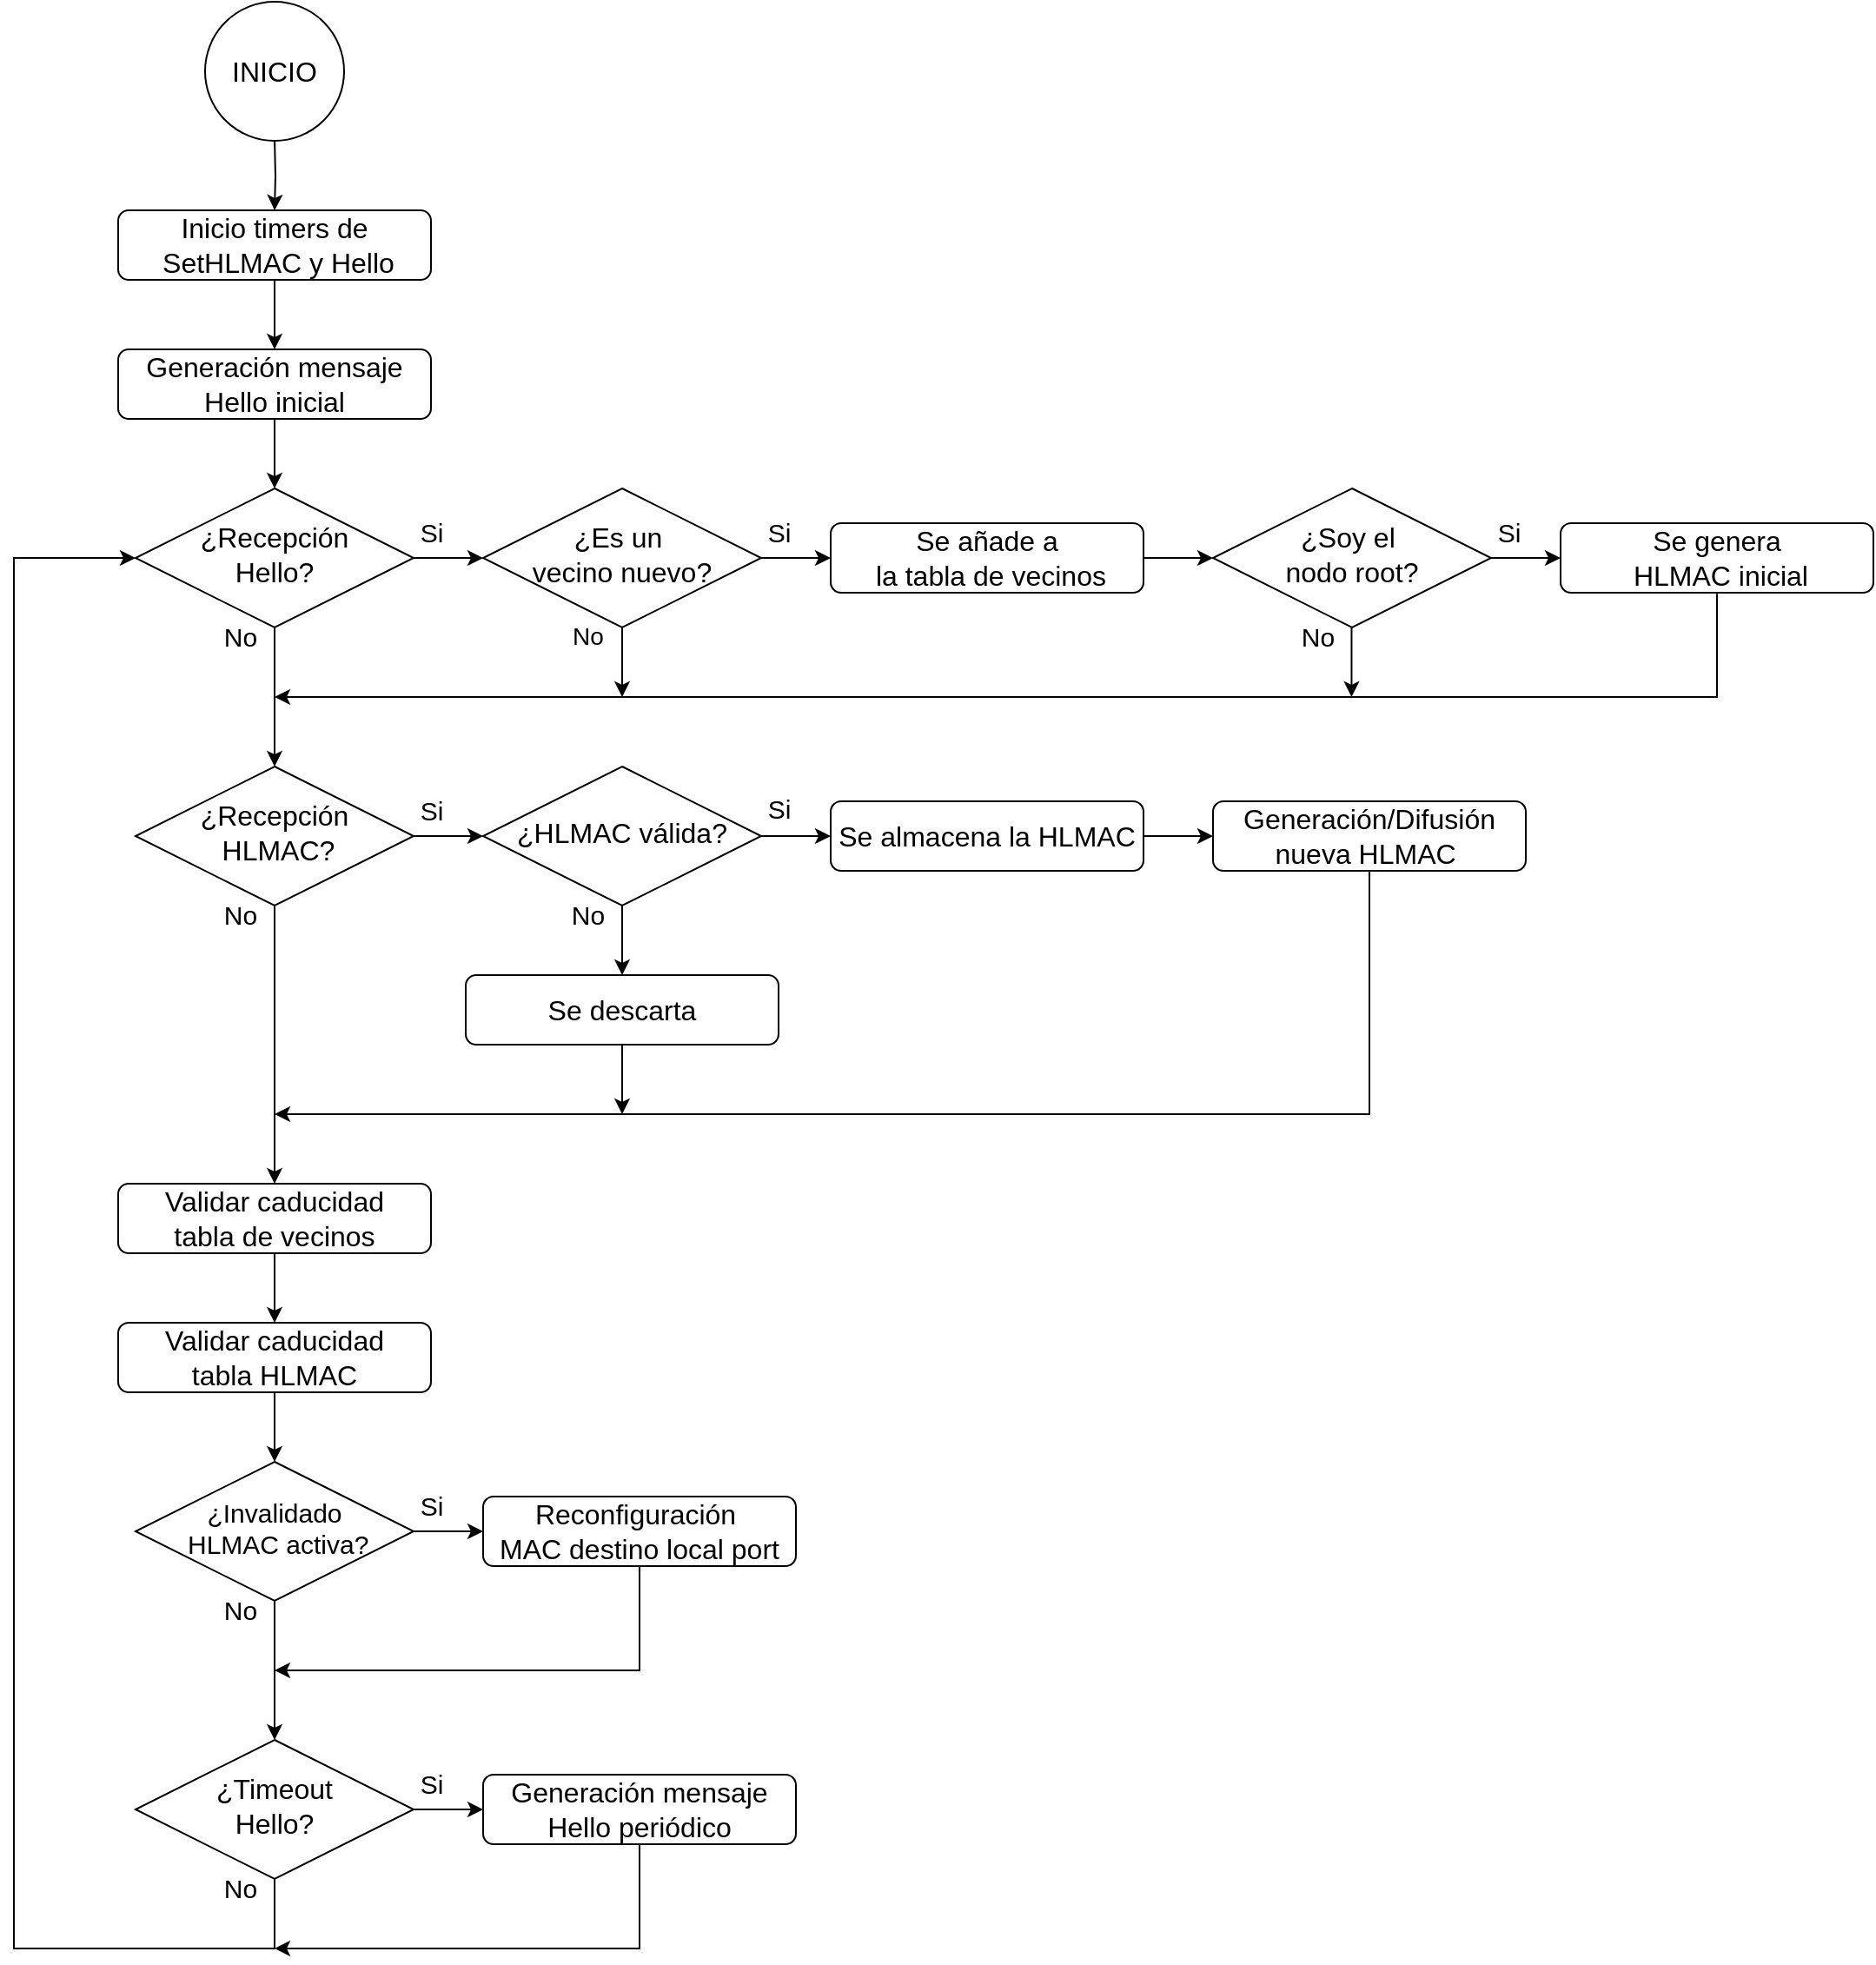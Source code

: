 <mxfile version="28.1.1">
  <diagram id="C5RBs43oDa-KdzZeNtuy" name="Page-1">
    <mxGraphModel dx="2852" dy="1502" grid="1" gridSize="10" guides="1" tooltips="1" connect="1" arrows="1" fold="1" page="1" pageScale="1" pageWidth="3300" pageHeight="4681" math="0" shadow="0">
      <root>
        <mxCell id="WIyWlLk6GJQsqaUBKTNV-0" />
        <mxCell id="WIyWlLk6GJQsqaUBKTNV-1" parent="WIyWlLk6GJQsqaUBKTNV-0" />
        <mxCell id="vkdgOAk_kCtbSEstNCdu-1" value="" style="edgeStyle=orthogonalEdgeStyle;rounded=0;orthogonalLoop=1;jettySize=auto;html=1;" parent="WIyWlLk6GJQsqaUBKTNV-1" edge="1">
          <mxGeometry relative="1" as="geometry">
            <mxPoint x="590" y="140" as="targetPoint" />
            <mxPoint x="590.04" y="100" as="sourcePoint" />
          </mxGeometry>
        </mxCell>
        <mxCell id="hhVuLrpiQq1MVMPwlTG4-17" value="" style="edgeStyle=orthogonalEdgeStyle;rounded=0;orthogonalLoop=1;jettySize=auto;html=1;" parent="WIyWlLk6GJQsqaUBKTNV-1" source="vkdgOAk_kCtbSEstNCdu-7" target="hhVuLrpiQq1MVMPwlTG4-16" edge="1">
          <mxGeometry relative="1" as="geometry" />
        </mxCell>
        <mxCell id="vkdgOAk_kCtbSEstNCdu-7" value="&lt;font style=&quot;font-size: 16px;&quot;&gt;Inicio timers de&lt;/font&gt;&lt;div&gt;&lt;font style=&quot;font-size: 16px;&quot;&gt;&amp;nbsp;SetHLMAC y Hello&lt;/font&gt;&lt;/div&gt;" style="rounded=1;whiteSpace=wrap;html=1;fontSize=12;glass=0;strokeWidth=1;shadow=0;" parent="WIyWlLk6GJQsqaUBKTNV-1" vertex="1">
          <mxGeometry x="500" y="140" width="180" height="40" as="geometry" />
        </mxCell>
        <mxCell id="hhVuLrpiQq1MVMPwlTG4-21" value="" style="edgeStyle=orthogonalEdgeStyle;rounded=0;orthogonalLoop=1;jettySize=auto;html=1;" parent="WIyWlLk6GJQsqaUBKTNV-1" source="hhVuLrpiQq1MVMPwlTG4-7" target="hhVuLrpiQq1MVMPwlTG4-20" edge="1">
          <mxGeometry relative="1" as="geometry" />
        </mxCell>
        <mxCell id="hhVuLrpiQq1MVMPwlTG4-7" value="&lt;font style=&quot;font-size: 16px;&quot;&gt;¿Recepción&lt;/font&gt;&lt;div&gt;&lt;font style=&quot;font-size: 16px;&quot;&gt;Hello?&lt;/font&gt;&lt;/div&gt;" style="rhombus;whiteSpace=wrap;html=1;shadow=0;fontFamily=Helvetica;fontSize=12;align=center;strokeWidth=1;spacing=6;spacingTop=-4;" parent="WIyWlLk6GJQsqaUBKTNV-1" vertex="1">
          <mxGeometry x="510" y="300" width="160" height="80" as="geometry" />
        </mxCell>
        <mxCell id="oz4ESmIcj8PX9ecD3wko-1" value="" style="edgeStyle=orthogonalEdgeStyle;rounded=0;orthogonalLoop=1;jettySize=auto;html=1;entryX=0.5;entryY=0;entryDx=0;entryDy=0;" edge="1" parent="WIyWlLk6GJQsqaUBKTNV-1" source="hhVuLrpiQq1MVMPwlTG4-16" target="hhVuLrpiQq1MVMPwlTG4-7">
          <mxGeometry relative="1" as="geometry">
            <mxPoint x="590" y="300" as="targetPoint" />
          </mxGeometry>
        </mxCell>
        <mxCell id="hhVuLrpiQq1MVMPwlTG4-16" value="&lt;font style=&quot;font-size: 16px;&quot;&gt;Generación mensaje&lt;/font&gt;&lt;div&gt;&lt;font style=&quot;font-size: 16px;&quot;&gt;Hello inicial&lt;/font&gt;&lt;/div&gt;" style="rounded=1;whiteSpace=wrap;html=1;fontSize=12;glass=0;strokeWidth=1;shadow=0;" parent="WIyWlLk6GJQsqaUBKTNV-1" vertex="1">
          <mxGeometry x="500" y="220" width="180" height="40" as="geometry" />
        </mxCell>
        <mxCell id="hhVuLrpiQq1MVMPwlTG4-20" value="&lt;font style=&quot;font-size: 16px;&quot;&gt;¿Recepción&lt;/font&gt;&lt;div&gt;&lt;font style=&quot;font-size: 16px;&quot;&gt;&amp;nbsp;HLMAC?&lt;/font&gt;&lt;/div&gt;" style="rhombus;whiteSpace=wrap;html=1;shadow=0;fontFamily=Helvetica;fontSize=12;align=center;strokeWidth=1;spacing=6;spacingTop=-4;" parent="WIyWlLk6GJQsqaUBKTNV-1" vertex="1">
          <mxGeometry x="510" y="460" width="160" height="80" as="geometry" />
        </mxCell>
        <mxCell id="hhVuLrpiQq1MVMPwlTG4-23" value="&lt;font style=&quot;font-size: 15px;&quot;&gt;No&lt;/font&gt;" style="text;html=1;align=center;verticalAlign=middle;resizable=0;points=[];autosize=1;strokeColor=none;fillColor=none;" parent="WIyWlLk6GJQsqaUBKTNV-1" vertex="1">
          <mxGeometry x="550" y="370" width="40" height="30" as="geometry" />
        </mxCell>
        <mxCell id="hhVuLrpiQq1MVMPwlTG4-24" value="&lt;font style=&quot;font-size: 15px;&quot;&gt;Si&lt;/font&gt;" style="text;html=1;align=center;verticalAlign=middle;resizable=0;points=[];autosize=1;strokeColor=none;fillColor=none;" parent="WIyWlLk6GJQsqaUBKTNV-1" vertex="1">
          <mxGeometry x="660" y="310" width="40" height="30" as="geometry" />
        </mxCell>
        <mxCell id="hhVuLrpiQq1MVMPwlTG4-25" value="&lt;font style=&quot;font-size: 16px;&quot;&gt;Se añade a&lt;/font&gt;&lt;div&gt;&lt;font style=&quot;font-size: 16px;&quot;&gt;&amp;nbsp;la tabla de vecinos&lt;/font&gt;&lt;/div&gt;" style="rounded=1;whiteSpace=wrap;html=1;fontSize=12;glass=0;strokeWidth=1;shadow=0;" parent="WIyWlLk6GJQsqaUBKTNV-1" vertex="1">
          <mxGeometry x="910" y="320" width="180" height="40" as="geometry" />
        </mxCell>
        <mxCell id="hhVuLrpiQq1MVMPwlTG4-30" value="&lt;font style=&quot;font-size: 16px;&quot;&gt;Se descarta&lt;/font&gt;" style="rounded=1;whiteSpace=wrap;html=1;fontSize=12;glass=0;strokeWidth=1;shadow=0;" parent="WIyWlLk6GJQsqaUBKTNV-1" vertex="1">
          <mxGeometry x="700" y="580" width="180" height="40" as="geometry" />
        </mxCell>
        <mxCell id="hhVuLrpiQq1MVMPwlTG4-45" value="&lt;font style=&quot;font-size: 16px;&quot;&gt;Se genera&lt;/font&gt;&lt;div&gt;&lt;font style=&quot;font-size: 16px;&quot;&gt;&amp;nbsp;HLMAC inicial&lt;/font&gt;&lt;/div&gt;" style="rounded=1;whiteSpace=wrap;html=1;fontSize=12;glass=0;strokeWidth=1;shadow=0;" parent="WIyWlLk6GJQsqaUBKTNV-1" vertex="1">
          <mxGeometry x="1330" y="320" width="180" height="40" as="geometry" />
        </mxCell>
        <mxCell id="hhVuLrpiQq1MVMPwlTG4-53" value="" style="edgeStyle=orthogonalEdgeStyle;rounded=0;orthogonalLoop=1;jettySize=auto;html=1;" parent="WIyWlLk6GJQsqaUBKTNV-1" source="hhVuLrpiQq1MVMPwlTG4-52" target="hhVuLrpiQq1MVMPwlTG4-25" edge="1">
          <mxGeometry relative="1" as="geometry" />
        </mxCell>
        <mxCell id="hhVuLrpiQq1MVMPwlTG4-52" value="&lt;font style=&quot;font-size: 16px;&quot;&gt;¿Es un&amp;nbsp;&lt;/font&gt;&lt;div&gt;&lt;font style=&quot;font-size: 16px;&quot;&gt;vecino nuevo?&lt;/font&gt;&lt;/div&gt;" style="rhombus;whiteSpace=wrap;html=1;shadow=0;fontFamily=Helvetica;fontSize=12;align=center;strokeWidth=1;spacing=6;spacingTop=-4;" parent="WIyWlLk6GJQsqaUBKTNV-1" vertex="1">
          <mxGeometry x="710" y="300" width="160" height="80" as="geometry" />
        </mxCell>
        <mxCell id="hhVuLrpiQq1MVMPwlTG4-63" value="" style="edgeStyle=orthogonalEdgeStyle;rounded=0;orthogonalLoop=1;jettySize=auto;html=1;" parent="WIyWlLk6GJQsqaUBKTNV-1" source="hhVuLrpiQq1MVMPwlTG4-56" target="hhVuLrpiQq1MVMPwlTG4-45" edge="1">
          <mxGeometry relative="1" as="geometry" />
        </mxCell>
        <mxCell id="hhVuLrpiQq1MVMPwlTG4-56" value="&lt;font style=&quot;font-size: 16px;&quot;&gt;¿Soy el&amp;nbsp;&lt;/font&gt;&lt;div&gt;&lt;font style=&quot;font-size: 16px;&quot;&gt;nodo root?&lt;/font&gt;&lt;/div&gt;" style="rhombus;whiteSpace=wrap;html=1;shadow=0;fontFamily=Helvetica;fontSize=12;align=center;strokeWidth=1;spacing=6;spacingTop=-4;" parent="WIyWlLk6GJQsqaUBKTNV-1" vertex="1">
          <mxGeometry x="1130" y="300" width="160" height="80" as="geometry" />
        </mxCell>
        <mxCell id="hhVuLrpiQq1MVMPwlTG4-79" value="&lt;font style=&quot;font-size: 16px;&quot;&gt;Validar caducidad&lt;/font&gt;&lt;div&gt;&lt;font style=&quot;font-size: 16px;&quot;&gt;tabla de vecinos&lt;/font&gt;&lt;/div&gt;" style="rounded=1;whiteSpace=wrap;html=1;fontSize=12;glass=0;strokeWidth=1;shadow=0;" parent="WIyWlLk6GJQsqaUBKTNV-1" vertex="1">
          <mxGeometry x="500" y="700" width="180" height="40" as="geometry" />
        </mxCell>
        <mxCell id="hhVuLrpiQq1MVMPwlTG4-84" value="" style="edgeStyle=orthogonalEdgeStyle;rounded=0;orthogonalLoop=1;jettySize=auto;html=1;" parent="WIyWlLk6GJQsqaUBKTNV-1" source="hhVuLrpiQq1MVMPwlTG4-81" edge="1">
          <mxGeometry relative="1" as="geometry">
            <mxPoint x="590" y="860" as="targetPoint" />
          </mxGeometry>
        </mxCell>
        <mxCell id="hhVuLrpiQq1MVMPwlTG4-81" value="&lt;font style=&quot;font-size: 16px;&quot;&gt;Validar caducidad&lt;/font&gt;&lt;div&gt;&lt;font style=&quot;font-size: 16px;&quot;&gt;tabla HLMAC&lt;/font&gt;&lt;/div&gt;" style="rounded=1;whiteSpace=wrap;html=1;fontSize=12;glass=0;strokeWidth=1;shadow=0;" parent="WIyWlLk6GJQsqaUBKTNV-1" vertex="1">
          <mxGeometry x="500" y="780" width="180" height="40" as="geometry" />
        </mxCell>
        <mxCell id="hhVuLrpiQq1MVMPwlTG4-86" value="&lt;font style=&quot;font-size: 16px;&quot;&gt;Reconfiguración&amp;nbsp;&lt;/font&gt;&lt;div&gt;&lt;font style=&quot;font-size: 16px;&quot;&gt;MAC destino local port&lt;/font&gt;&lt;/div&gt;" style="rounded=1;whiteSpace=wrap;html=1;fontSize=12;glass=0;strokeWidth=1;shadow=0;" parent="WIyWlLk6GJQsqaUBKTNV-1" vertex="1">
          <mxGeometry x="710" y="880" width="180" height="40" as="geometry" />
        </mxCell>
        <mxCell id="oz4ESmIcj8PX9ecD3wko-4" value="" style="endArrow=classic;html=1;rounded=0;exitX=0.5;exitY=1;exitDx=0;exitDy=0;endFill=1;" edge="1" parent="WIyWlLk6GJQsqaUBKTNV-1" source="hhVuLrpiQq1MVMPwlTG4-45">
          <mxGeometry width="50" height="50" relative="1" as="geometry">
            <mxPoint x="1460" y="510" as="sourcePoint" />
            <mxPoint x="590" y="420" as="targetPoint" />
            <Array as="points">
              <mxPoint x="1420" y="420" />
            </Array>
          </mxGeometry>
        </mxCell>
        <mxCell id="oz4ESmIcj8PX9ecD3wko-5" value="&lt;font style=&quot;font-size: 15px;&quot;&gt;Si&lt;/font&gt;" style="text;html=1;align=center;verticalAlign=middle;resizable=0;points=[];autosize=1;strokeColor=none;fillColor=none;" vertex="1" parent="WIyWlLk6GJQsqaUBKTNV-1">
          <mxGeometry x="860" y="310" width="40" height="30" as="geometry" />
        </mxCell>
        <mxCell id="oz4ESmIcj8PX9ecD3wko-6" value="&lt;font style=&quot;font-size: 15px;&quot;&gt;Si&lt;/font&gt;" style="text;html=1;align=center;verticalAlign=middle;resizable=0;points=[];autosize=1;strokeColor=none;fillColor=none;" vertex="1" parent="WIyWlLk6GJQsqaUBKTNV-1">
          <mxGeometry x="1280" y="310" width="40" height="30" as="geometry" />
        </mxCell>
        <mxCell id="oz4ESmIcj8PX9ecD3wko-7" value="" style="endArrow=classic;html=1;rounded=0;exitX=0.5;exitY=1;exitDx=0;exitDy=0;" edge="1" parent="WIyWlLk6GJQsqaUBKTNV-1" source="hhVuLrpiQq1MVMPwlTG4-52">
          <mxGeometry width="50" height="50" relative="1" as="geometry">
            <mxPoint x="800" y="450" as="sourcePoint" />
            <mxPoint x="790" y="420" as="targetPoint" />
          </mxGeometry>
        </mxCell>
        <mxCell id="oz4ESmIcj8PX9ecD3wko-8" value="" style="endArrow=classic;html=1;rounded=0;exitX=0.5;exitY=1;exitDx=0;exitDy=0;" edge="1" parent="WIyWlLk6GJQsqaUBKTNV-1">
          <mxGeometry width="50" height="50" relative="1" as="geometry">
            <mxPoint x="1209.73" y="380" as="sourcePoint" />
            <mxPoint x="1209.73" y="420" as="targetPoint" />
          </mxGeometry>
        </mxCell>
        <mxCell id="oz4ESmIcj8PX9ecD3wko-9" value="&lt;font style=&quot;font-size: 14px;&quot;&gt;No&lt;/font&gt;" style="text;html=1;align=center;verticalAlign=middle;resizable=0;points=[];autosize=1;strokeColor=none;fillColor=none;" vertex="1" parent="WIyWlLk6GJQsqaUBKTNV-1">
          <mxGeometry x="750" y="370" width="40" height="30" as="geometry" />
        </mxCell>
        <mxCell id="oz4ESmIcj8PX9ecD3wko-10" value="&lt;font style=&quot;font-size: 15px;&quot;&gt;No&lt;/font&gt;" style="text;html=1;align=center;verticalAlign=middle;resizable=0;points=[];autosize=1;strokeColor=none;fillColor=none;" vertex="1" parent="WIyWlLk6GJQsqaUBKTNV-1">
          <mxGeometry x="1170" y="370" width="40" height="30" as="geometry" />
        </mxCell>
        <mxCell id="oz4ESmIcj8PX9ecD3wko-11" value="&lt;font style=&quot;font-size: 15px;&quot;&gt;No&lt;/font&gt;" style="text;html=1;align=center;verticalAlign=middle;resizable=0;points=[];autosize=1;strokeColor=none;fillColor=none;" vertex="1" parent="WIyWlLk6GJQsqaUBKTNV-1">
          <mxGeometry x="550" y="530" width="40" height="30" as="geometry" />
        </mxCell>
        <mxCell id="oz4ESmIcj8PX9ecD3wko-12" value="&lt;font style=&quot;font-size: 16px;&quot;&gt;¿HLMAC válida?&lt;/font&gt;" style="rhombus;whiteSpace=wrap;html=1;shadow=0;fontFamily=Helvetica;fontSize=12;align=center;strokeWidth=1;spacing=6;spacingTop=-4;" vertex="1" parent="WIyWlLk6GJQsqaUBKTNV-1">
          <mxGeometry x="710" y="460" width="160" height="80" as="geometry" />
        </mxCell>
        <mxCell id="oz4ESmIcj8PX9ecD3wko-13" value="&lt;font style=&quot;font-size: 16px;&quot;&gt;Se almacena la HLMAC&lt;/font&gt;" style="rounded=1;whiteSpace=wrap;html=1;fontSize=12;glass=0;strokeWidth=1;shadow=0;" vertex="1" parent="WIyWlLk6GJQsqaUBKTNV-1">
          <mxGeometry x="910" y="480" width="180" height="40" as="geometry" />
        </mxCell>
        <mxCell id="oz4ESmIcj8PX9ecD3wko-14" value="&lt;font style=&quot;font-size: 16px;&quot;&gt;&lt;font style=&quot;&quot;&gt;Generación/Difusión nueva HLMAC&lt;/font&gt;&lt;span style=&quot;background-color: transparent; color: light-dark(rgb(0, 0, 0), rgb(255, 255, 255));&quot;&gt;&amp;nbsp;&lt;/span&gt;&lt;/font&gt;" style="rounded=1;whiteSpace=wrap;html=1;fontSize=12;glass=0;strokeWidth=1;shadow=0;" vertex="1" parent="WIyWlLk6GJQsqaUBKTNV-1">
          <mxGeometry x="1130" y="480" width="180" height="40" as="geometry" />
        </mxCell>
        <mxCell id="oz4ESmIcj8PX9ecD3wko-15" value="&lt;font style=&quot;font-size: 15px;&quot;&gt;Si&lt;/font&gt;" style="text;html=1;align=center;verticalAlign=middle;resizable=0;points=[];autosize=1;strokeColor=none;fillColor=none;" vertex="1" parent="WIyWlLk6GJQsqaUBKTNV-1">
          <mxGeometry x="660" y="470" width="40" height="30" as="geometry" />
        </mxCell>
        <mxCell id="oz4ESmIcj8PX9ecD3wko-18" value="&lt;font style=&quot;font-size: 15px;&quot;&gt;Si&lt;/font&gt;" style="text;html=1;align=center;verticalAlign=middle;resizable=0;points=[];autosize=1;strokeColor=none;fillColor=none;" vertex="1" parent="WIyWlLk6GJQsqaUBKTNV-1">
          <mxGeometry x="860" y="469.49" width="40" height="30" as="geometry" />
        </mxCell>
        <mxCell id="oz4ESmIcj8PX9ecD3wko-19" value="" style="edgeStyle=orthogonalEdgeStyle;rounded=0;orthogonalLoop=1;jettySize=auto;html=1;exitX=1;exitY=0.5;exitDx=0;exitDy=0;entryX=0;entryY=0.5;entryDx=0;entryDy=0;" edge="1" parent="WIyWlLk6GJQsqaUBKTNV-1" source="oz4ESmIcj8PX9ecD3wko-13" target="oz4ESmIcj8PX9ecD3wko-14">
          <mxGeometry relative="1" as="geometry">
            <mxPoint x="1090" y="498.93" as="sourcePoint" />
            <mxPoint x="1130" y="498.93" as="targetPoint" />
          </mxGeometry>
        </mxCell>
        <mxCell id="oz4ESmIcj8PX9ecD3wko-21" value="" style="endArrow=classic;html=1;rounded=0;exitX=1;exitY=0.5;exitDx=0;exitDy=0;entryX=0;entryY=0.5;entryDx=0;entryDy=0;" edge="1" parent="WIyWlLk6GJQsqaUBKTNV-1" source="hhVuLrpiQq1MVMPwlTG4-7" target="hhVuLrpiQq1MVMPwlTG4-52">
          <mxGeometry width="50" height="50" relative="1" as="geometry">
            <mxPoint x="850" y="430" as="sourcePoint" />
            <mxPoint x="900" y="380" as="targetPoint" />
          </mxGeometry>
        </mxCell>
        <mxCell id="oz4ESmIcj8PX9ecD3wko-23" value="" style="endArrow=classic;html=1;rounded=0;exitX=1;exitY=0.5;exitDx=0;exitDy=0;entryX=0;entryY=0.5;entryDx=0;entryDy=0;" edge="1" parent="WIyWlLk6GJQsqaUBKTNV-1" source="hhVuLrpiQq1MVMPwlTG4-25" target="hhVuLrpiQq1MVMPwlTG4-56">
          <mxGeometry width="50" height="50" relative="1" as="geometry">
            <mxPoint x="850" y="510" as="sourcePoint" />
            <mxPoint x="900" y="460" as="targetPoint" />
          </mxGeometry>
        </mxCell>
        <mxCell id="oz4ESmIcj8PX9ecD3wko-24" value="" style="endArrow=classic;html=1;rounded=0;exitX=1;exitY=0.5;exitDx=0;exitDy=0;entryX=0;entryY=0.5;entryDx=0;entryDy=0;" edge="1" parent="WIyWlLk6GJQsqaUBKTNV-1" source="hhVuLrpiQq1MVMPwlTG4-20" target="oz4ESmIcj8PX9ecD3wko-12">
          <mxGeometry width="50" height="50" relative="1" as="geometry">
            <mxPoint x="700" y="610" as="sourcePoint" />
            <mxPoint x="750" y="560" as="targetPoint" />
          </mxGeometry>
        </mxCell>
        <mxCell id="oz4ESmIcj8PX9ecD3wko-25" value="" style="endArrow=classic;html=1;rounded=0;exitX=1;exitY=0.5;exitDx=0;exitDy=0;entryX=0;entryY=0.5;entryDx=0;entryDy=0;" edge="1" parent="WIyWlLk6GJQsqaUBKTNV-1" source="oz4ESmIcj8PX9ecD3wko-12" target="oz4ESmIcj8PX9ecD3wko-13">
          <mxGeometry width="50" height="50" relative="1" as="geometry">
            <mxPoint x="840" y="620" as="sourcePoint" />
            <mxPoint x="890" y="570" as="targetPoint" />
          </mxGeometry>
        </mxCell>
        <mxCell id="oz4ESmIcj8PX9ecD3wko-29" value="" style="endArrow=classic;html=1;rounded=0;exitX=0.5;exitY=1;exitDx=0;exitDy=0;" edge="1" parent="WIyWlLk6GJQsqaUBKTNV-1">
          <mxGeometry width="50" height="50" relative="1" as="geometry">
            <mxPoint x="790" y="540" as="sourcePoint" />
            <mxPoint x="790" y="580" as="targetPoint" />
          </mxGeometry>
        </mxCell>
        <mxCell id="oz4ESmIcj8PX9ecD3wko-30" value="&lt;font style=&quot;font-size: 15px;&quot;&gt;No&lt;/font&gt;" style="text;html=1;align=center;verticalAlign=middle;resizable=0;points=[];autosize=1;strokeColor=none;fillColor=none;" vertex="1" parent="WIyWlLk6GJQsqaUBKTNV-1">
          <mxGeometry x="750" y="530" width="40" height="30" as="geometry" />
        </mxCell>
        <mxCell id="oz4ESmIcj8PX9ecD3wko-31" value="" style="endArrow=classic;html=1;rounded=0;exitX=0.5;exitY=1;exitDx=0;exitDy=0;entryX=0.5;entryY=0;entryDx=0;entryDy=0;" edge="1" parent="WIyWlLk6GJQsqaUBKTNV-1" source="hhVuLrpiQq1MVMPwlTG4-20" target="hhVuLrpiQq1MVMPwlTG4-79">
          <mxGeometry width="50" height="50" relative="1" as="geometry">
            <mxPoint x="500" y="680" as="sourcePoint" />
            <mxPoint x="590" y="700" as="targetPoint" />
          </mxGeometry>
        </mxCell>
        <mxCell id="oz4ESmIcj8PX9ecD3wko-32" value="" style="endArrow=classic;html=1;rounded=0;exitX=0.5;exitY=1;exitDx=0;exitDy=0;" edge="1" parent="WIyWlLk6GJQsqaUBKTNV-1" source="oz4ESmIcj8PX9ecD3wko-14">
          <mxGeometry width="50" height="50" relative="1" as="geometry">
            <mxPoint x="1260" y="650" as="sourcePoint" />
            <mxPoint x="590" y="660" as="targetPoint" />
            <Array as="points">
              <mxPoint x="1220" y="660" />
            </Array>
          </mxGeometry>
        </mxCell>
        <mxCell id="oz4ESmIcj8PX9ecD3wko-33" value="" style="endArrow=classic;html=1;rounded=0;exitX=0.5;exitY=1;exitDx=0;exitDy=0;" edge="1" parent="WIyWlLk6GJQsqaUBKTNV-1" source="hhVuLrpiQq1MVMPwlTG4-30">
          <mxGeometry width="50" height="50" relative="1" as="geometry">
            <mxPoint x="990" y="630" as="sourcePoint" />
            <mxPoint x="790" y="660" as="targetPoint" />
          </mxGeometry>
        </mxCell>
        <mxCell id="oz4ESmIcj8PX9ecD3wko-36" value="" style="endArrow=classic;html=1;rounded=0;exitX=0.5;exitY=1;exitDx=0;exitDy=0;entryX=0.5;entryY=0;entryDx=0;entryDy=0;" edge="1" parent="WIyWlLk6GJQsqaUBKTNV-1" source="hhVuLrpiQq1MVMPwlTG4-79" target="hhVuLrpiQq1MVMPwlTG4-81">
          <mxGeometry width="50" height="50" relative="1" as="geometry">
            <mxPoint x="200" y="830" as="sourcePoint" />
            <mxPoint x="250" y="780" as="targetPoint" />
          </mxGeometry>
        </mxCell>
        <mxCell id="oz4ESmIcj8PX9ecD3wko-37" value="&lt;font style=&quot;font-size: 15px;&quot;&gt;¿Invalidado&lt;/font&gt;&lt;div&gt;&lt;font style=&quot;font-size: 15px;&quot;&gt;&amp;nbsp;HLMAC activa?&lt;/font&gt;&lt;/div&gt;" style="rhombus;whiteSpace=wrap;html=1;shadow=0;fontFamily=Helvetica;fontSize=12;align=center;strokeWidth=1;spacing=6;spacingTop=-4;" vertex="1" parent="WIyWlLk6GJQsqaUBKTNV-1">
          <mxGeometry x="510" y="860" width="160" height="80" as="geometry" />
        </mxCell>
        <mxCell id="oz4ESmIcj8PX9ecD3wko-39" value="" style="endArrow=classic;html=1;rounded=0;exitX=1;exitY=0.5;exitDx=0;exitDy=0;entryX=0;entryY=0.5;entryDx=0;entryDy=0;" edge="1" parent="WIyWlLk6GJQsqaUBKTNV-1" source="oz4ESmIcj8PX9ecD3wko-37" target="hhVuLrpiQq1MVMPwlTG4-86">
          <mxGeometry width="50" height="50" relative="1" as="geometry">
            <mxPoint x="630" y="1040" as="sourcePoint" />
            <mxPoint x="680" y="990" as="targetPoint" />
          </mxGeometry>
        </mxCell>
        <mxCell id="oz4ESmIcj8PX9ecD3wko-40" value="&lt;font style=&quot;font-size: 15px;&quot;&gt;Si&lt;/font&gt;" style="text;html=1;align=center;verticalAlign=middle;resizable=0;points=[];autosize=1;strokeColor=none;fillColor=none;" vertex="1" parent="WIyWlLk6GJQsqaUBKTNV-1">
          <mxGeometry x="660" y="870" width="40" height="30" as="geometry" />
        </mxCell>
        <mxCell id="oz4ESmIcj8PX9ecD3wko-41" value="&lt;font style=&quot;font-size: 16px;&quot;&gt;¿Timeout&lt;/font&gt;&lt;div&gt;&lt;span style=&quot;background-color: transparent; color: light-dark(rgb(0, 0, 0), rgb(255, 255, 255));&quot;&gt;&lt;font style=&quot;font-size: 16px;&quot;&gt;Hello?&lt;/font&gt;&lt;/span&gt;&lt;/div&gt;" style="rhombus;whiteSpace=wrap;html=1;shadow=0;fontFamily=Helvetica;fontSize=12;align=center;strokeWidth=1;spacing=6;spacingTop=-4;" vertex="1" parent="WIyWlLk6GJQsqaUBKTNV-1">
          <mxGeometry x="510" y="1020" width="160" height="80" as="geometry" />
        </mxCell>
        <mxCell id="oz4ESmIcj8PX9ecD3wko-42" value="" style="endArrow=classic;html=1;rounded=0;exitX=0.5;exitY=1;exitDx=0;exitDy=0;entryX=0.5;entryY=0;entryDx=0;entryDy=0;" edge="1" parent="WIyWlLk6GJQsqaUBKTNV-1" source="oz4ESmIcj8PX9ecD3wko-37" target="oz4ESmIcj8PX9ecD3wko-41">
          <mxGeometry width="50" height="50" relative="1" as="geometry">
            <mxPoint x="360" y="990" as="sourcePoint" />
            <mxPoint x="410" y="940" as="targetPoint" />
          </mxGeometry>
        </mxCell>
        <mxCell id="oz4ESmIcj8PX9ecD3wko-43" value="" style="endArrow=classic;html=1;rounded=0;exitX=0.5;exitY=1;exitDx=0;exitDy=0;" edge="1" parent="WIyWlLk6GJQsqaUBKTNV-1" source="hhVuLrpiQq1MVMPwlTG4-86">
          <mxGeometry width="50" height="50" relative="1" as="geometry">
            <mxPoint x="890" y="1010" as="sourcePoint" />
            <mxPoint x="590" y="980" as="targetPoint" />
            <Array as="points">
              <mxPoint x="800" y="980" />
            </Array>
          </mxGeometry>
        </mxCell>
        <mxCell id="oz4ESmIcj8PX9ecD3wko-44" value="&lt;font style=&quot;font-size: 15px;&quot;&gt;No&lt;/font&gt;" style="text;html=1;align=center;verticalAlign=middle;resizable=0;points=[];autosize=1;strokeColor=none;fillColor=none;" vertex="1" parent="WIyWlLk6GJQsqaUBKTNV-1">
          <mxGeometry x="550" y="930" width="40" height="30" as="geometry" />
        </mxCell>
        <mxCell id="oz4ESmIcj8PX9ecD3wko-45" value="&lt;font style=&quot;font-size: 16px;&quot;&gt;Generación mensaje&lt;/font&gt;&lt;div&gt;&lt;font style=&quot;font-size: 16px;&quot;&gt;Hello&amp;nbsp;&lt;span style=&quot;background-color: transparent; color: light-dark(rgb(0, 0, 0), rgb(255, 255, 255));&quot;&gt;periódico&lt;/span&gt;&lt;/font&gt;&lt;/div&gt;" style="rounded=1;whiteSpace=wrap;html=1;fontSize=12;glass=0;strokeWidth=1;shadow=0;" vertex="1" parent="WIyWlLk6GJQsqaUBKTNV-1">
          <mxGeometry x="710" y="1040" width="180" height="40" as="geometry" />
        </mxCell>
        <mxCell id="oz4ESmIcj8PX9ecD3wko-46" value="" style="endArrow=classic;html=1;rounded=0;exitX=1;exitY=0.5;exitDx=0;exitDy=0;entryX=0;entryY=0.5;entryDx=0;entryDy=0;" edge="1" parent="WIyWlLk6GJQsqaUBKTNV-1" target="oz4ESmIcj8PX9ecD3wko-45">
          <mxGeometry width="50" height="50" relative="1" as="geometry">
            <mxPoint x="670" y="1060" as="sourcePoint" />
            <mxPoint x="680" y="1150" as="targetPoint" />
          </mxGeometry>
        </mxCell>
        <mxCell id="oz4ESmIcj8PX9ecD3wko-47" value="&lt;font style=&quot;font-size: 15px;&quot;&gt;Si&lt;/font&gt;" style="text;html=1;align=center;verticalAlign=middle;resizable=0;points=[];autosize=1;strokeColor=none;fillColor=none;" vertex="1" parent="WIyWlLk6GJQsqaUBKTNV-1">
          <mxGeometry x="660" y="1030" width="40" height="30" as="geometry" />
        </mxCell>
        <mxCell id="oz4ESmIcj8PX9ecD3wko-48" value="" style="endArrow=classic;html=1;rounded=0;exitX=0.5;exitY=1;exitDx=0;exitDy=0;entryX=0;entryY=0.5;entryDx=0;entryDy=0;" edge="1" parent="WIyWlLk6GJQsqaUBKTNV-1" source="oz4ESmIcj8PX9ecD3wko-41" target="hhVuLrpiQq1MVMPwlTG4-7">
          <mxGeometry width="50" height="50" relative="1" as="geometry">
            <mxPoint x="630" y="1230" as="sourcePoint" />
            <mxPoint x="680" y="1180" as="targetPoint" />
            <Array as="points">
              <mxPoint x="590" y="1140" />
              <mxPoint x="510" y="1140" />
              <mxPoint x="440" y="1140" />
              <mxPoint x="440" y="340" />
            </Array>
          </mxGeometry>
        </mxCell>
        <mxCell id="oz4ESmIcj8PX9ecD3wko-49" value="" style="endArrow=classic;html=1;rounded=0;exitX=0.5;exitY=1;exitDx=0;exitDy=0;" edge="1" parent="WIyWlLk6GJQsqaUBKTNV-1" source="oz4ESmIcj8PX9ecD3wko-45">
          <mxGeometry width="50" height="50" relative="1" as="geometry">
            <mxPoint x="800" y="1210" as="sourcePoint" />
            <mxPoint x="590" y="1140" as="targetPoint" />
            <Array as="points">
              <mxPoint x="800" y="1140" />
            </Array>
          </mxGeometry>
        </mxCell>
        <mxCell id="oz4ESmIcj8PX9ecD3wko-50" value="&lt;font style=&quot;font-size: 15px;&quot;&gt;No&lt;/font&gt;" style="text;html=1;align=center;verticalAlign=middle;resizable=0;points=[];autosize=1;strokeColor=none;fillColor=none;" vertex="1" parent="WIyWlLk6GJQsqaUBKTNV-1">
          <mxGeometry x="550" y="1090" width="40" height="30" as="geometry" />
        </mxCell>
        <mxCell id="oz4ESmIcj8PX9ecD3wko-55" value="&lt;font style=&quot;font-size: 16px;&quot;&gt;INICIO&lt;/font&gt;" style="ellipse;whiteSpace=wrap;html=1;aspect=fixed;" vertex="1" parent="WIyWlLk6GJQsqaUBKTNV-1">
          <mxGeometry x="550" y="20" width="80" height="80" as="geometry" />
        </mxCell>
      </root>
    </mxGraphModel>
  </diagram>
</mxfile>
